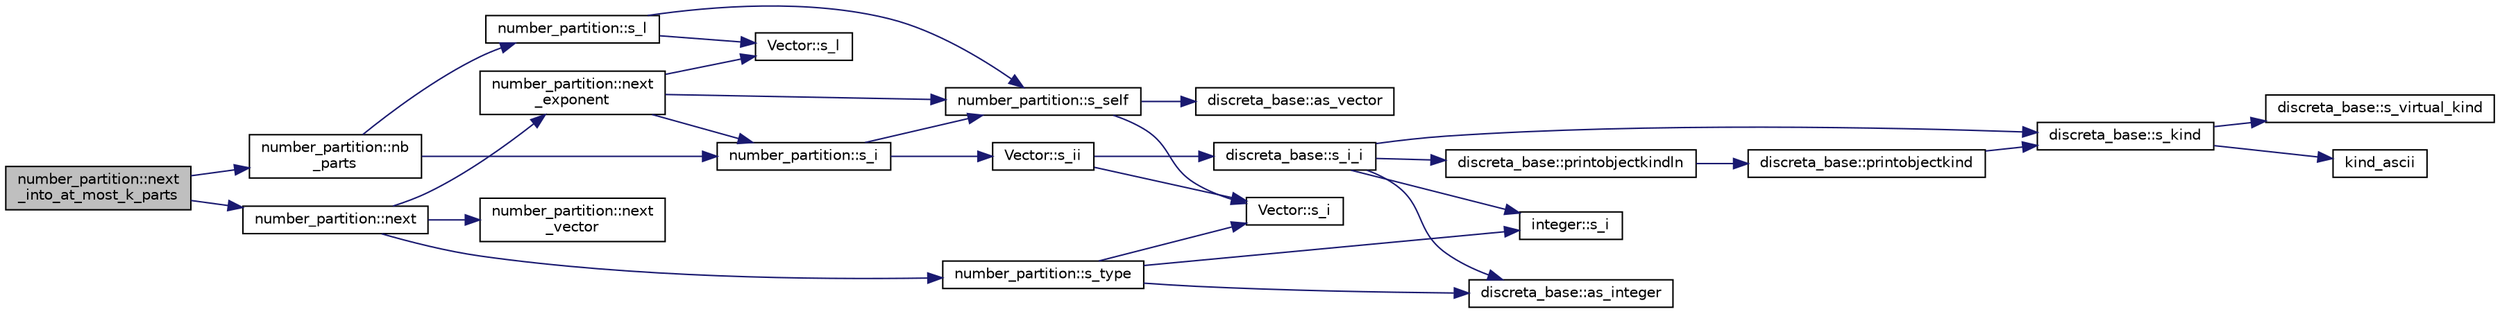 digraph "number_partition::next_into_at_most_k_parts"
{
  edge [fontname="Helvetica",fontsize="10",labelfontname="Helvetica",labelfontsize="10"];
  node [fontname="Helvetica",fontsize="10",shape=record];
  rankdir="LR";
  Node1137 [label="number_partition::next\l_into_at_most_k_parts",height=0.2,width=0.4,color="black", fillcolor="grey75", style="filled", fontcolor="black"];
  Node1137 -> Node1138 [color="midnightblue",fontsize="10",style="solid",fontname="Helvetica"];
  Node1138 [label="number_partition::next",height=0.2,width=0.4,color="black", fillcolor="white", style="filled",URL="$df/d50/classnumber__partition.html#a4a374717cef3ac7d21308151a19f7ec0"];
  Node1138 -> Node1139 [color="midnightblue",fontsize="10",style="solid",fontname="Helvetica"];
  Node1139 [label="number_partition::s_type",height=0.2,width=0.4,color="black", fillcolor="white", style="filled",URL="$df/d50/classnumber__partition.html#a65f10dc2af06748e5142bbb7979cbc96"];
  Node1139 -> Node1140 [color="midnightblue",fontsize="10",style="solid",fontname="Helvetica"];
  Node1140 [label="Vector::s_i",height=0.2,width=0.4,color="black", fillcolor="white", style="filled",URL="$d5/db2/class_vector.html#a1c4fe1752523df8119f70dd550244871"];
  Node1139 -> Node1141 [color="midnightblue",fontsize="10",style="solid",fontname="Helvetica"];
  Node1141 [label="discreta_base::as_integer",height=0.2,width=0.4,color="black", fillcolor="white", style="filled",URL="$d7/d71/classdiscreta__base.html#a00d7691eaf874fd283d942692fe8dd26"];
  Node1139 -> Node1142 [color="midnightblue",fontsize="10",style="solid",fontname="Helvetica"];
  Node1142 [label="integer::s_i",height=0.2,width=0.4,color="black", fillcolor="white", style="filled",URL="$d0/de5/classinteger.html#adf28e9f94d4c844adaa950deeb80b904"];
  Node1138 -> Node1143 [color="midnightblue",fontsize="10",style="solid",fontname="Helvetica"];
  Node1143 [label="number_partition::next\l_exponent",height=0.2,width=0.4,color="black", fillcolor="white", style="filled",URL="$df/d50/classnumber__partition.html#a245a7821bacd491c54b56080f2ecbd51"];
  Node1143 -> Node1144 [color="midnightblue",fontsize="10",style="solid",fontname="Helvetica"];
  Node1144 [label="number_partition::s_self",height=0.2,width=0.4,color="black", fillcolor="white", style="filled",URL="$df/d50/classnumber__partition.html#a341bbbb9aeb221d1052b029648141e37"];
  Node1144 -> Node1140 [color="midnightblue",fontsize="10",style="solid",fontname="Helvetica"];
  Node1144 -> Node1145 [color="midnightblue",fontsize="10",style="solid",fontname="Helvetica"];
  Node1145 [label="discreta_base::as_vector",height=0.2,width=0.4,color="black", fillcolor="white", style="filled",URL="$d7/d71/classdiscreta__base.html#a7bdd6cae39c380b128ee9e17e42cf020"];
  Node1143 -> Node1146 [color="midnightblue",fontsize="10",style="solid",fontname="Helvetica"];
  Node1146 [label="Vector::s_l",height=0.2,width=0.4,color="black", fillcolor="white", style="filled",URL="$d5/db2/class_vector.html#ad2dc082288f858d22a528832289e0704"];
  Node1143 -> Node1147 [color="midnightblue",fontsize="10",style="solid",fontname="Helvetica"];
  Node1147 [label="number_partition::s_i",height=0.2,width=0.4,color="black", fillcolor="white", style="filled",URL="$df/d50/classnumber__partition.html#aca3e653629e80549db9e0cf584a3e16c"];
  Node1147 -> Node1144 [color="midnightblue",fontsize="10",style="solid",fontname="Helvetica"];
  Node1147 -> Node1148 [color="midnightblue",fontsize="10",style="solid",fontname="Helvetica"];
  Node1148 [label="Vector::s_ii",height=0.2,width=0.4,color="black", fillcolor="white", style="filled",URL="$d5/db2/class_vector.html#a75d4942cc7b9794717b4846c10520db8"];
  Node1148 -> Node1140 [color="midnightblue",fontsize="10",style="solid",fontname="Helvetica"];
  Node1148 -> Node1149 [color="midnightblue",fontsize="10",style="solid",fontname="Helvetica"];
  Node1149 [label="discreta_base::s_i_i",height=0.2,width=0.4,color="black", fillcolor="white", style="filled",URL="$d7/d71/classdiscreta__base.html#aadb92c01fbe69b3034b0214b33fbc735"];
  Node1149 -> Node1150 [color="midnightblue",fontsize="10",style="solid",fontname="Helvetica"];
  Node1150 [label="discreta_base::s_kind",height=0.2,width=0.4,color="black", fillcolor="white", style="filled",URL="$d7/d71/classdiscreta__base.html#a8a830025c74adbbc3362418a7c2ba157"];
  Node1150 -> Node1151 [color="midnightblue",fontsize="10",style="solid",fontname="Helvetica"];
  Node1151 [label="discreta_base::s_virtual_kind",height=0.2,width=0.4,color="black", fillcolor="white", style="filled",URL="$d7/d71/classdiscreta__base.html#a52778a6d6943a468be083d0785d418fb"];
  Node1150 -> Node1152 [color="midnightblue",fontsize="10",style="solid",fontname="Helvetica"];
  Node1152 [label="kind_ascii",height=0.2,width=0.4,color="black", fillcolor="white", style="filled",URL="$d9/d60/discreta_8h.html#ad0ce825a9f29bc6cec27e1b64cfe27bf"];
  Node1149 -> Node1153 [color="midnightblue",fontsize="10",style="solid",fontname="Helvetica"];
  Node1153 [label="discreta_base::printobjectkindln",height=0.2,width=0.4,color="black", fillcolor="white", style="filled",URL="$d7/d71/classdiscreta__base.html#a677ccc8f392ebedde05e453f8cf59559"];
  Node1153 -> Node1154 [color="midnightblue",fontsize="10",style="solid",fontname="Helvetica"];
  Node1154 [label="discreta_base::printobjectkind",height=0.2,width=0.4,color="black", fillcolor="white", style="filled",URL="$d7/d71/classdiscreta__base.html#aa75a1314aa706909b029664944904231"];
  Node1154 -> Node1150 [color="midnightblue",fontsize="10",style="solid",fontname="Helvetica"];
  Node1149 -> Node1141 [color="midnightblue",fontsize="10",style="solid",fontname="Helvetica"];
  Node1149 -> Node1142 [color="midnightblue",fontsize="10",style="solid",fontname="Helvetica"];
  Node1138 -> Node1155 [color="midnightblue",fontsize="10",style="solid",fontname="Helvetica"];
  Node1155 [label="number_partition::next\l_vector",height=0.2,width=0.4,color="black", fillcolor="white", style="filled",URL="$df/d50/classnumber__partition.html#adf30d53b4b6f6511ccbf25f5e9e4187f"];
  Node1137 -> Node1156 [color="midnightblue",fontsize="10",style="solid",fontname="Helvetica"];
  Node1156 [label="number_partition::nb\l_parts",height=0.2,width=0.4,color="black", fillcolor="white", style="filled",URL="$df/d50/classnumber__partition.html#ac9fc2a34e6e5a93fb7f28e30906db51b"];
  Node1156 -> Node1157 [color="midnightblue",fontsize="10",style="solid",fontname="Helvetica"];
  Node1157 [label="number_partition::s_l",height=0.2,width=0.4,color="black", fillcolor="white", style="filled",URL="$df/d50/classnumber__partition.html#a2d95948a33d3c198e45db2b275ba8b68"];
  Node1157 -> Node1144 [color="midnightblue",fontsize="10",style="solid",fontname="Helvetica"];
  Node1157 -> Node1146 [color="midnightblue",fontsize="10",style="solid",fontname="Helvetica"];
  Node1156 -> Node1147 [color="midnightblue",fontsize="10",style="solid",fontname="Helvetica"];
}
